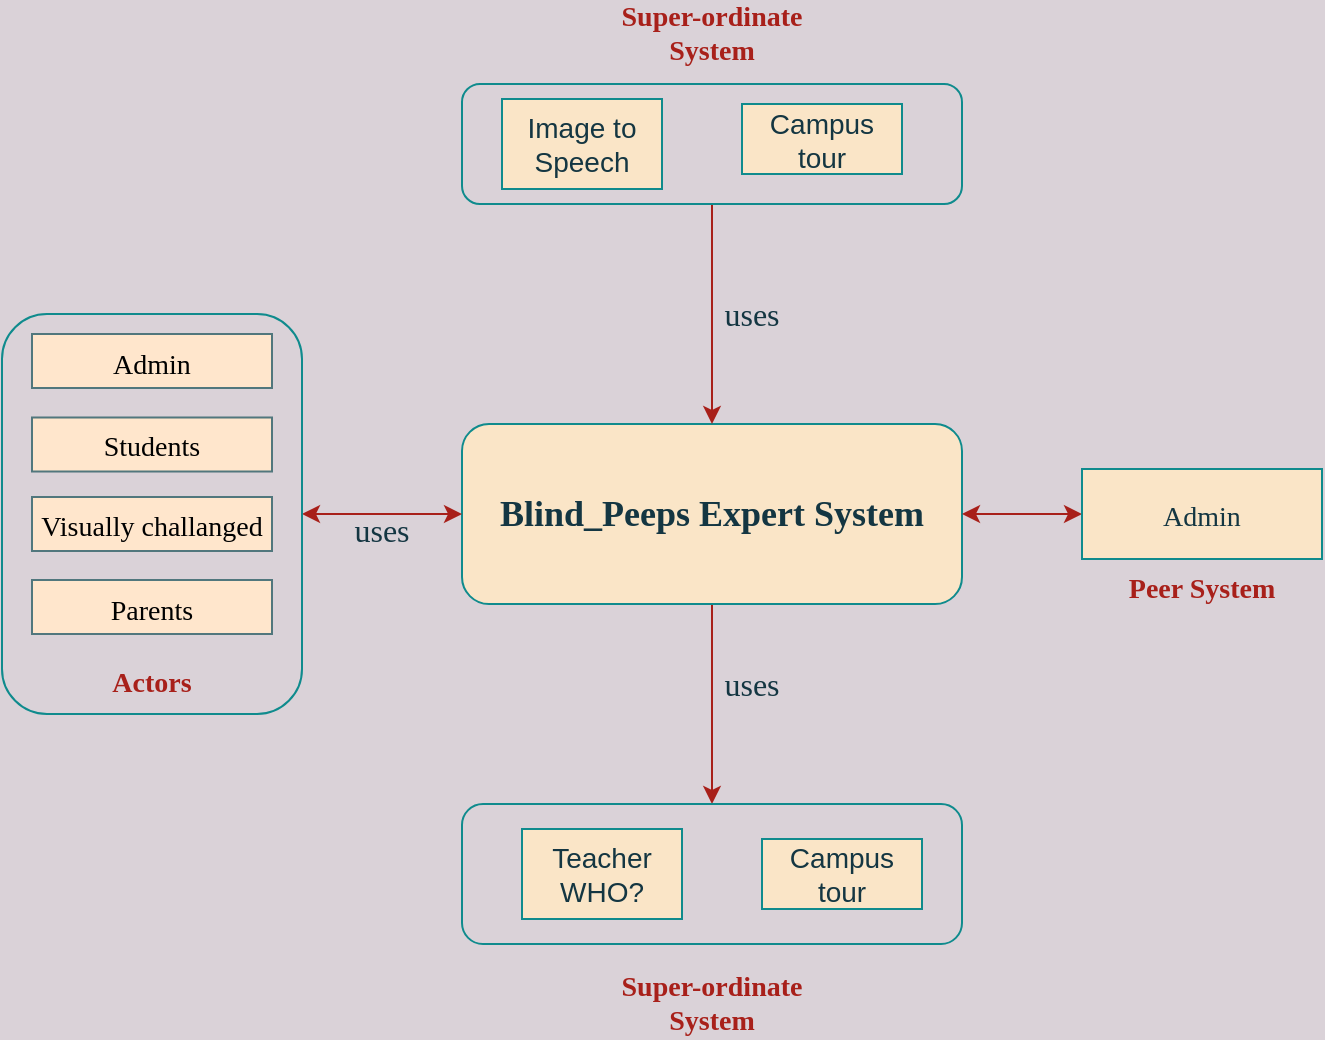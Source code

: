 <mxfile version="17.4.1" type="device"><diagram id="1m-UR7oO-54n8TnF5RzT" name="Page-1"><mxGraphModel dx="1203" dy="671" grid="1" gridSize="10" guides="1" tooltips="1" connect="1" arrows="1" fold="1" page="1" pageScale="1" pageWidth="850" pageHeight="1100" background="#DAD2D8" math="0" shadow="0"><root><mxCell id="0"/><mxCell id="1" parent="0"/><mxCell id="wPmdBkvq0a-GnCqe4nFL-12" style="edgeStyle=orthogonalEdgeStyle;curved=0;rounded=1;sketch=0;orthogonalLoop=1;jettySize=auto;html=1;exitX=0.5;exitY=1;exitDx=0;exitDy=0;entryX=0.5;entryY=0;entryDx=0;entryDy=0;fontFamily=Times New Roman;fontSize=18;fontColor=#143642;strokeColor=#A8201A;fillColor=#FAE5C7;" edge="1" parent="1" source="wPmdBkvq0a-GnCqe4nFL-1" target="wPmdBkvq0a-GnCqe4nFL-7"><mxGeometry relative="1" as="geometry"/></mxCell><mxCell id="wPmdBkvq0a-GnCqe4nFL-1" value="&lt;b&gt;&lt;font face=&quot;Times New Roman&quot; style=&quot;font-size: 18px&quot;&gt;Blind_Peeps Expert System&lt;/font&gt;&lt;/b&gt;" style="rounded=1;whiteSpace=wrap;html=1;fillColor=#FAE5C7;strokeColor=#0F8B8D;fontColor=#143642;" vertex="1" parent="1"><mxGeometry x="330" y="260" width="250" height="90" as="geometry"/></mxCell><mxCell id="wPmdBkvq0a-GnCqe4nFL-11" style="edgeStyle=orthogonalEdgeStyle;curved=0;rounded=1;sketch=0;orthogonalLoop=1;jettySize=auto;html=1;exitX=0.5;exitY=1;exitDx=0;exitDy=0;entryX=0.5;entryY=0;entryDx=0;entryDy=0;fontFamily=Times New Roman;fontSize=18;fontColor=#143642;strokeColor=#A8201A;fillColor=#FAE5C7;" edge="1" parent="1" source="wPmdBkvq0a-GnCqe4nFL-2" target="wPmdBkvq0a-GnCqe4nFL-1"><mxGeometry relative="1" as="geometry"/></mxCell><mxCell id="wPmdBkvq0a-GnCqe4nFL-2" value="" style="rounded=1;whiteSpace=wrap;html=1;fillColor=none;strokeColor=#0F8B8D;fontColor=#143642;" vertex="1" parent="1"><mxGeometry x="330" y="90" width="250" height="60" as="geometry"/></mxCell><mxCell id="wPmdBkvq0a-GnCqe4nFL-3" value="&lt;font style=&quot;font-size: 14px&quot;&gt;Image to Speech&lt;/font&gt;" style="rounded=0;whiteSpace=wrap;html=1;sketch=0;fontColor=#143642;strokeColor=#0F8B8D;fillColor=#FAE5C7;" vertex="1" parent="1"><mxGeometry x="350" y="97.5" width="80" height="45" as="geometry"/></mxCell><mxCell id="wPmdBkvq0a-GnCqe4nFL-4" value="&lt;font style=&quot;font-size: 14px&quot; face=&quot;Times New Roman&quot;&gt;Super-ordinate System&lt;/font&gt;" style="text;html=1;strokeColor=none;fillColor=none;align=center;verticalAlign=middle;whiteSpace=wrap;rounded=0;sketch=0;fontColor=#A8201A;fontStyle=1" vertex="1" parent="1"><mxGeometry x="405" y="50" width="100" height="30" as="geometry"/></mxCell><mxCell id="wPmdBkvq0a-GnCqe4nFL-6" value="&lt;font style=&quot;font-size: 14px&quot;&gt;Campus tour&lt;/font&gt;" style="rounded=0;whiteSpace=wrap;html=1;sketch=0;fontColor=#143642;strokeColor=#0F8B8D;fillColor=#FAE5C7;" vertex="1" parent="1"><mxGeometry x="470" y="100" width="80" height="35" as="geometry"/></mxCell><mxCell id="wPmdBkvq0a-GnCqe4nFL-7" value="" style="rounded=1;whiteSpace=wrap;html=1;fillColor=none;strokeColor=#0F8B8D;fontColor=#143642;" vertex="1" parent="1"><mxGeometry x="330" y="450" width="250" height="70" as="geometry"/></mxCell><mxCell id="wPmdBkvq0a-GnCqe4nFL-8" value="&lt;font style=&quot;font-size: 14px&quot;&gt;Teacher&lt;br&gt;WHO?&lt;/font&gt;" style="rounded=0;whiteSpace=wrap;html=1;sketch=0;fontColor=#143642;strokeColor=#0F8B8D;fillColor=#FAE5C7;" vertex="1" parent="1"><mxGeometry x="360" y="462.5" width="80" height="45" as="geometry"/></mxCell><mxCell id="wPmdBkvq0a-GnCqe4nFL-9" value="&lt;font style=&quot;font-size: 14px&quot; face=&quot;Times New Roman&quot;&gt;Super-ordinate System&lt;/font&gt;" style="text;html=1;strokeColor=none;fillColor=none;align=center;verticalAlign=middle;whiteSpace=wrap;rounded=0;sketch=0;fontColor=#A8201A;fontStyle=1" vertex="1" parent="1"><mxGeometry x="405" y="535" width="100" height="30" as="geometry"/></mxCell><mxCell id="wPmdBkvq0a-GnCqe4nFL-13" value="&lt;font style=&quot;font-size: 16px&quot;&gt;uses&lt;/font&gt;" style="text;html=1;strokeColor=none;fillColor=none;align=center;verticalAlign=middle;whiteSpace=wrap;rounded=0;sketch=0;fontFamily=Times New Roman;fontSize=18;fontColor=#143642;" vertex="1" parent="1"><mxGeometry x="445" y="190" width="60" height="30" as="geometry"/></mxCell><mxCell id="wPmdBkvq0a-GnCqe4nFL-14" value="&lt;font style=&quot;font-size: 16px&quot;&gt;uses&lt;/font&gt;" style="text;html=1;strokeColor=none;fillColor=none;align=center;verticalAlign=middle;whiteSpace=wrap;rounded=0;sketch=0;fontFamily=Times New Roman;fontSize=18;fontColor=#143642;" vertex="1" parent="1"><mxGeometry x="445" y="375" width="60" height="30" as="geometry"/></mxCell><mxCell id="wPmdBkvq0a-GnCqe4nFL-17" style="edgeStyle=orthogonalEdgeStyle;curved=0;rounded=1;sketch=0;orthogonalLoop=1;jettySize=auto;html=1;exitX=0;exitY=0.5;exitDx=0;exitDy=0;entryX=1;entryY=0.5;entryDx=0;entryDy=0;fontFamily=Times New Roman;fontSize=18;fontColor=#143642;strokeColor=#A8201A;fillColor=#FAE5C7;startArrow=classic;startFill=1;" edge="1" parent="1" source="wPmdBkvq0a-GnCqe4nFL-15" target="wPmdBkvq0a-GnCqe4nFL-1"><mxGeometry relative="1" as="geometry"/></mxCell><mxCell id="wPmdBkvq0a-GnCqe4nFL-15" value="&lt;font style=&quot;font-size: 14px&quot;&gt;Admin&lt;/font&gt;" style="rounded=0;whiteSpace=wrap;html=1;sketch=0;fontFamily=Times New Roman;fontSize=18;fontColor=#143642;strokeColor=#0F8B8D;fillColor=#FAE5C7;" vertex="1" parent="1"><mxGeometry x="640" y="282.5" width="120" height="45" as="geometry"/></mxCell><mxCell id="wPmdBkvq0a-GnCqe4nFL-16" value="&lt;font style=&quot;font-size: 14px&quot; face=&quot;Times New Roman&quot;&gt;Peer System&lt;/font&gt;" style="text;html=1;strokeColor=none;fillColor=none;align=center;verticalAlign=middle;whiteSpace=wrap;rounded=0;sketch=0;fontColor=#A8201A;fontStyle=1" vertex="1" parent="1"><mxGeometry x="650" y="327.5" width="100" height="30" as="geometry"/></mxCell><mxCell id="wPmdBkvq0a-GnCqe4nFL-25" style="edgeStyle=orthogonalEdgeStyle;curved=0;rounded=1;sketch=0;orthogonalLoop=1;jettySize=auto;html=1;exitX=1;exitY=0.5;exitDx=0;exitDy=0;entryX=0;entryY=0.5;entryDx=0;entryDy=0;fontFamily=Times New Roman;fontSize=18;fontColor=#143642;startArrow=classic;startFill=1;strokeColor=#A8201A;fillColor=#FAE5C7;" edge="1" parent="1" source="wPmdBkvq0a-GnCqe4nFL-18" target="wPmdBkvq0a-GnCqe4nFL-1"><mxGeometry relative="1" as="geometry"/></mxCell><mxCell id="wPmdBkvq0a-GnCqe4nFL-18" value="" style="rounded=1;whiteSpace=wrap;html=1;sketch=0;fontFamily=Times New Roman;fontSize=18;fontColor=#143642;strokeColor=#0F8B8D;fillColor=none;" vertex="1" parent="1"><mxGeometry x="100" y="205" width="150" height="200" as="geometry"/></mxCell><mxCell id="wPmdBkvq0a-GnCqe4nFL-19" value="&lt;font style=&quot;font-size: 14px&quot;&gt;Students&lt;/font&gt;" style="rounded=0;whiteSpace=wrap;html=1;sketch=0;fontFamily=Times New Roman;fontSize=18;strokeColor=#51777D;fillColor=#ffe6cc;" vertex="1" parent="1"><mxGeometry x="115" y="256.75" width="120" height="27" as="geometry"/></mxCell><mxCell id="wPmdBkvq0a-GnCqe4nFL-21" value="&lt;font style=&quot;font-size: 14px&quot;&gt;Visually challanged&lt;/font&gt;" style="rounded=0;whiteSpace=wrap;html=1;sketch=0;fontFamily=Times New Roman;fontSize=18;strokeColor=#51777D;fillColor=#ffe6cc;" vertex="1" parent="1"><mxGeometry x="115" y="296.5" width="120" height="27" as="geometry"/></mxCell><mxCell id="wPmdBkvq0a-GnCqe4nFL-23" value="&lt;font face=&quot;Times New Roman&quot; style=&quot;font-size: 14px&quot;&gt;Actors&lt;/font&gt;" style="text;html=1;strokeColor=none;fillColor=none;align=center;verticalAlign=middle;whiteSpace=wrap;rounded=0;sketch=0;fontColor=#A8201A;fontStyle=1" vertex="1" parent="1"><mxGeometry x="125" y="375" width="100" height="30" as="geometry"/></mxCell><mxCell id="wPmdBkvq0a-GnCqe4nFL-26" value="&lt;font style=&quot;font-size: 16px&quot;&gt;uses&lt;/font&gt;" style="text;html=1;strokeColor=none;fillColor=none;align=center;verticalAlign=middle;whiteSpace=wrap;rounded=0;sketch=0;fontFamily=Times New Roman;fontSize=18;fontColor=#143642;" vertex="1" parent="1"><mxGeometry x="260" y="297.5" width="60" height="30" as="geometry"/></mxCell><mxCell id="wPmdBkvq0a-GnCqe4nFL-29" value="&lt;font style=&quot;font-size: 14px&quot;&gt;Campus tour&lt;/font&gt;" style="rounded=0;whiteSpace=wrap;html=1;sketch=0;fontColor=#143642;strokeColor=#0F8B8D;fillColor=#FAE5C7;" vertex="1" parent="1"><mxGeometry x="480" y="467.5" width="80" height="35" as="geometry"/></mxCell><mxCell id="wPmdBkvq0a-GnCqe4nFL-30" value="&lt;font style=&quot;font-size: 14px&quot;&gt;Parents&lt;/font&gt;" style="rounded=0;whiteSpace=wrap;html=1;sketch=0;fontFamily=Times New Roman;fontSize=18;strokeColor=#51777D;fillColor=#ffe6cc;" vertex="1" parent="1"><mxGeometry x="115" y="338" width="120" height="27" as="geometry"/></mxCell><mxCell id="wPmdBkvq0a-GnCqe4nFL-31" value="&lt;font style=&quot;font-size: 14px&quot;&gt;Admin&lt;/font&gt;" style="rounded=0;whiteSpace=wrap;html=1;sketch=0;fontFamily=Times New Roman;fontSize=18;strokeColor=#51777D;fillColor=#ffe6cc;" vertex="1" parent="1"><mxGeometry x="115" y="215" width="120" height="27" as="geometry"/></mxCell></root></mxGraphModel></diagram></mxfile>
